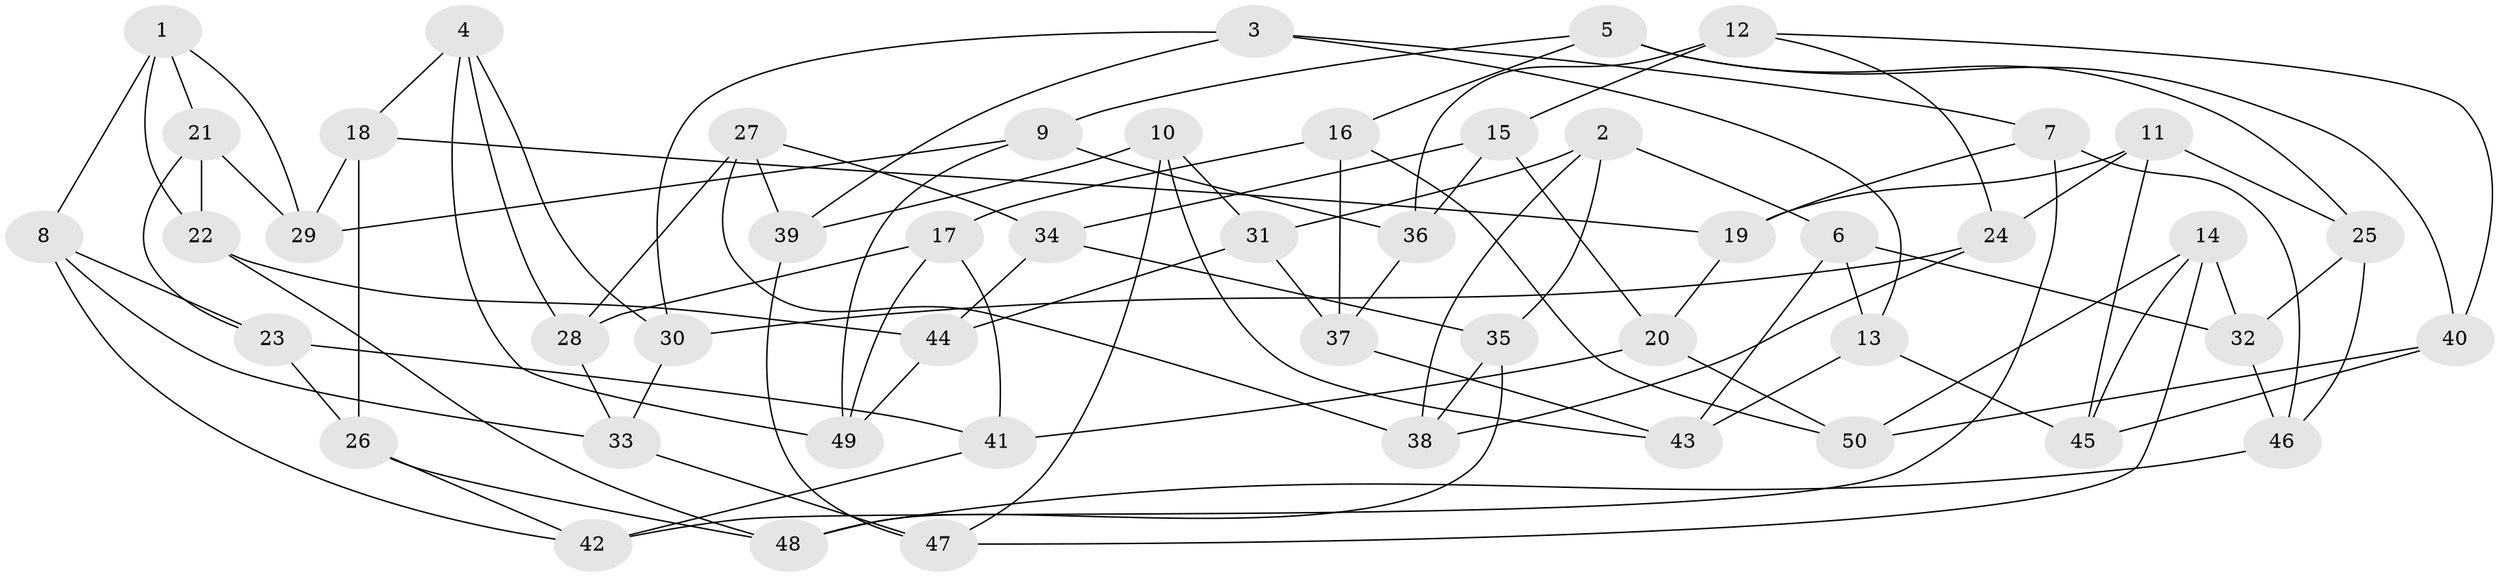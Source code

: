 // Generated by graph-tools (version 1.1) at 2025/58/03/09/25 04:58:22]
// undirected, 50 vertices, 100 edges
graph export_dot {
graph [start="1"]
  node [color=gray90,style=filled];
  1;
  2;
  3;
  4;
  5;
  6;
  7;
  8;
  9;
  10;
  11;
  12;
  13;
  14;
  15;
  16;
  17;
  18;
  19;
  20;
  21;
  22;
  23;
  24;
  25;
  26;
  27;
  28;
  29;
  30;
  31;
  32;
  33;
  34;
  35;
  36;
  37;
  38;
  39;
  40;
  41;
  42;
  43;
  44;
  45;
  46;
  47;
  48;
  49;
  50;
  1 -- 21;
  1 -- 29;
  1 -- 8;
  1 -- 22;
  2 -- 35;
  2 -- 38;
  2 -- 31;
  2 -- 6;
  3 -- 30;
  3 -- 39;
  3 -- 7;
  3 -- 13;
  4 -- 49;
  4 -- 30;
  4 -- 18;
  4 -- 28;
  5 -- 9;
  5 -- 25;
  5 -- 16;
  5 -- 40;
  6 -- 32;
  6 -- 43;
  6 -- 13;
  7 -- 42;
  7 -- 46;
  7 -- 19;
  8 -- 33;
  8 -- 23;
  8 -- 42;
  9 -- 49;
  9 -- 36;
  9 -- 29;
  10 -- 47;
  10 -- 43;
  10 -- 31;
  10 -- 39;
  11 -- 24;
  11 -- 45;
  11 -- 19;
  11 -- 25;
  12 -- 40;
  12 -- 24;
  12 -- 36;
  12 -- 15;
  13 -- 45;
  13 -- 43;
  14 -- 47;
  14 -- 32;
  14 -- 45;
  14 -- 50;
  15 -- 34;
  15 -- 36;
  15 -- 20;
  16 -- 17;
  16 -- 50;
  16 -- 37;
  17 -- 41;
  17 -- 49;
  17 -- 28;
  18 -- 29;
  18 -- 26;
  18 -- 19;
  19 -- 20;
  20 -- 41;
  20 -- 50;
  21 -- 22;
  21 -- 29;
  21 -- 23;
  22 -- 48;
  22 -- 44;
  23 -- 41;
  23 -- 26;
  24 -- 30;
  24 -- 38;
  25 -- 46;
  25 -- 32;
  26 -- 42;
  26 -- 48;
  27 -- 38;
  27 -- 39;
  27 -- 28;
  27 -- 34;
  28 -- 33;
  30 -- 33;
  31 -- 37;
  31 -- 44;
  32 -- 46;
  33 -- 47;
  34 -- 44;
  34 -- 35;
  35 -- 48;
  35 -- 38;
  36 -- 37;
  37 -- 43;
  39 -- 47;
  40 -- 45;
  40 -- 50;
  41 -- 42;
  44 -- 49;
  46 -- 48;
}
